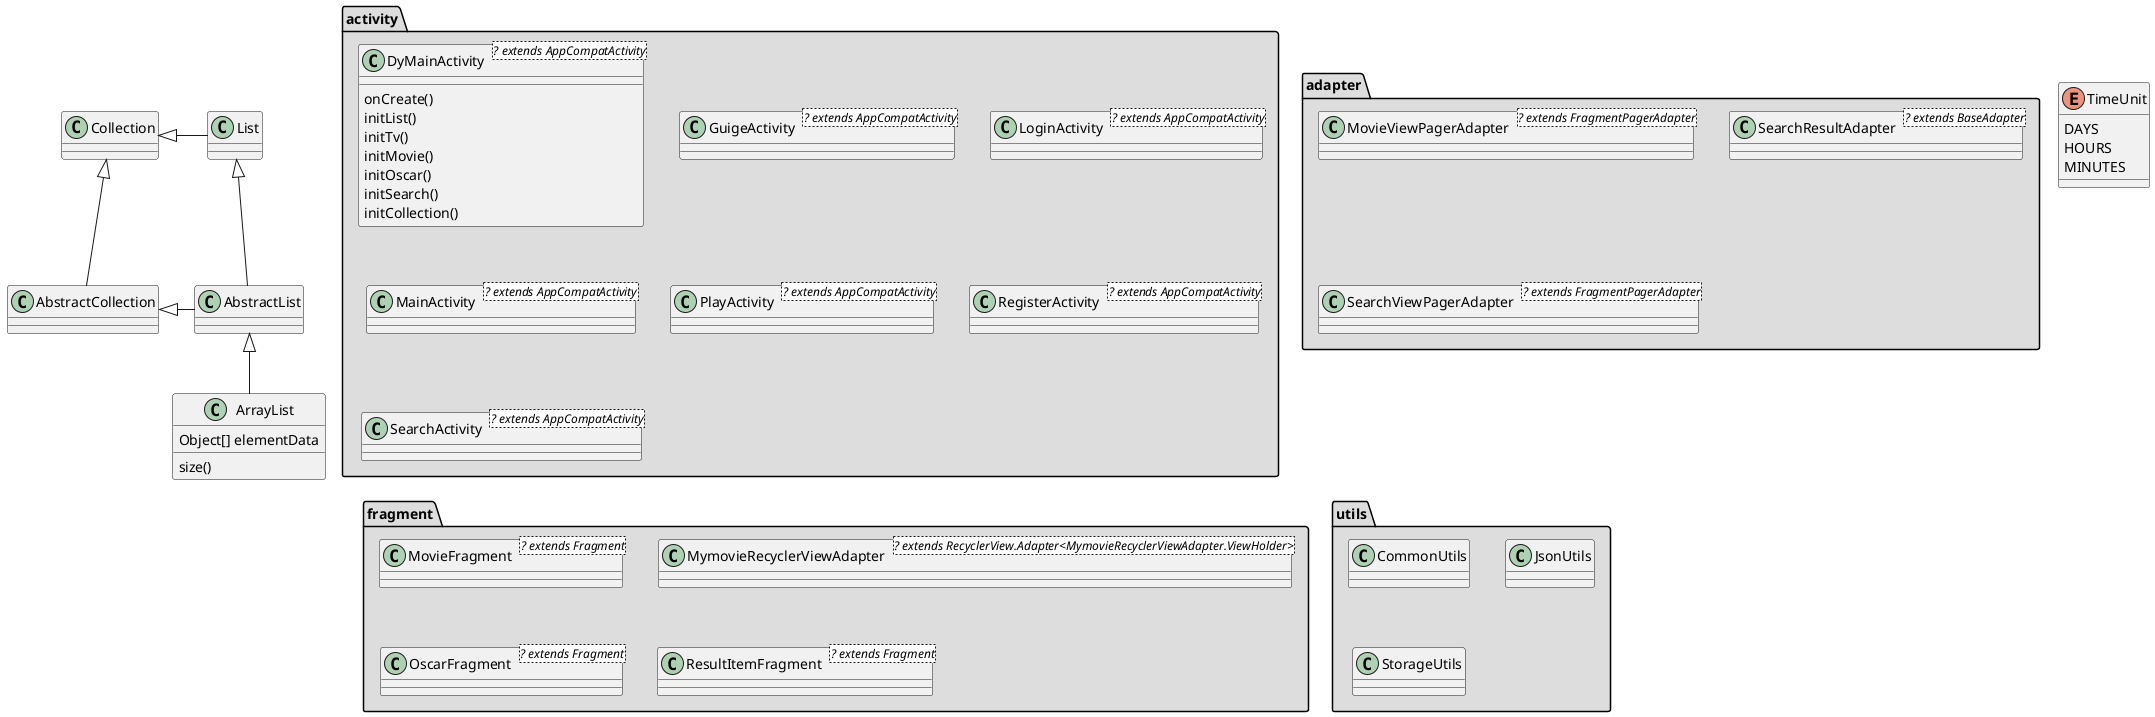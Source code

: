 @startuml

package "activity" #DDDDDD{
class DyMainActivity <? extends AppCompatActivity>{
	onCreate()
	initList()
	initTv()
	initMovie()
	initOscar()
	initSearch()
	initCollection()
}

class GuigeActivity<? extends AppCompatActivity>{

}
class LoginActivity<? extends AppCompatActivity>{

}
class MainActivity<? extends AppCompatActivity>{

}
class PlayActivity<? extends AppCompatActivity>{

}
class RegisterActivity<? extends AppCompatActivity>{

}
class SearchActivity<? extends AppCompatActivity>{

}
}

package "adapter" #DDDDDD{
class MovieViewPagerAdapter<? extends FragmentPagerAdapter>{
}
 class SearchResultAdapter<? extends BaseAdapter>{
 }
 class SearchViewPagerAdapter<? extends FragmentPagerAdapter>{
 }
}

package "fragment" #DDDDDD{
class MovieFragment<? extends Fragment>{
}
class MymovieRecyclerViewAdapter<? extends RecyclerView.Adapter<MymovieRecyclerViewAdapter.ViewHolder>>{
}
class OscarFragment<? extends Fragment>{
}
class ResultItemFragment<? extends Fragment>{
}
}

package "utils" #DDDDDD{
class CommonUtils
class JsonUtils
class StorageUtils
}


List <|-- AbstractList
Collection <|-- AbstractCollection

Collection <|- List
AbstractCollection <|- AbstractList
AbstractList <|-- ArrayList

class ArrayList {
Object[] elementData
size()
}

enum TimeUnit {
DAYS
HOURS
MINUTES
}

@enduml
